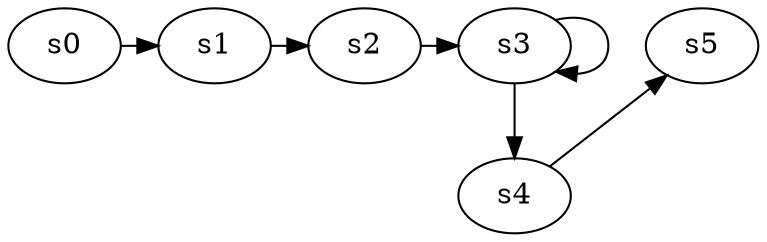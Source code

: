 digraph game_0004_chain_6 {
    s0 [name="s0", player=0];
    s1 [name="s1", player=1];
    s2 [name="s2", player=0];
    s3 [name="s3", player=1];
    s4 [name="s4", player=0, target=1];
    s5 [name="s5", player=1];

    s0 -> s1 [constraint="time % 4 == 0"];
    s1 -> s2 [constraint="time == 5 || time == 9 || time == 12 || time == 17"];
    s2 -> s3 [constraint="time == 18"];
    s3 -> s4;
    s4 -> s5 [constraint="time % 3 == 2"];
    s3 -> s3 [constraint="time % 3 == 0"];
}
